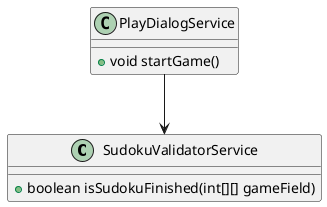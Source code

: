 @startuml
class SudokuValidatorService {
   + boolean isSudokuFinished(int[][] gameField)
}

class PlayDialogService {
   + void startGame()
}

PlayDialogService -->SudokuValidatorService
@enduml
